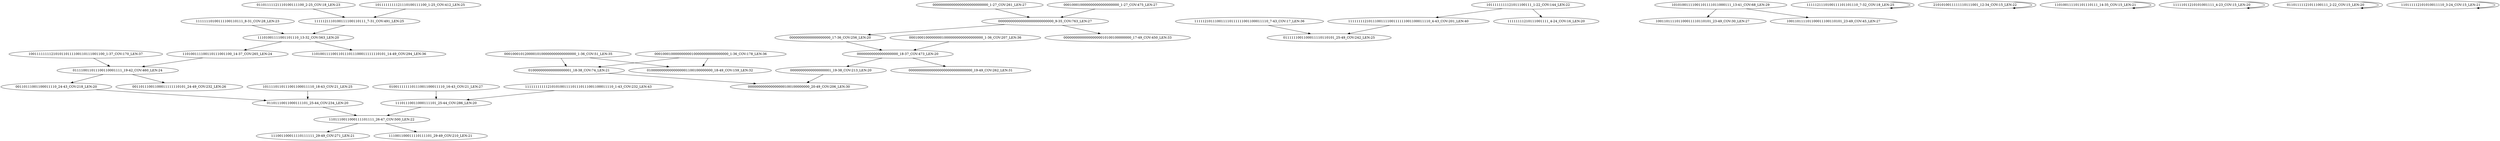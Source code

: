 digraph G {
    "11101110011000111101_25-44_COV:286_LEN:20" -> "1101110011000111101111_26-47_COV:500_LEN:22";
    "1001111111121010110111100110111001100_1-37_COV:170_LEN:37" -> "011110011011100110001111_19-42_COV:460_LEN:24";
    "000100010000000000100000000000000000_1-36_COV:178_LEN:36" -> "010000000000000000001_18-38_COV:74_LEN:21";
    "000100010000000000100000000000000000_1-36_COV:178_LEN:36" -> "01000000000000000001100100000000_18-49_COV:159_LEN:32";
    "011110011011100110001111_19-42_COV:460_LEN:24" -> "00110111001100011110_24-43_COV:218_LEN:20";
    "011110011011100110001111_19-42_COV:460_LEN:24" -> "00110111001100011111110101_24-49_COV:232_LEN:26";
    "000000000000000000000000000_1-27_COV:261_LEN:27" -> "000000000000000000000000000_9-35_COV:763_LEN:27";
    "1101110011000111101111_26-47_COV:500_LEN:22" -> "111001100011110111111_29-49_COV:271_LEN:21";
    "1101110011000111101111_26-47_COV:500_LEN:22" -> "111001100011110111101_29-49_COV:210_LEN:21";
    "1111111121011100111100111111001100011110_4-43_COV:201_LEN:40" -> "0111111001100011110110101_25-49_COV:242_LEN:25";
    "11111110100111100110111_8-31_COV:28_LEN:23" -> "11101001111001101110_13-32_COV:563_LEN:20";
    "10101001111001101111011000111_13-41_COV:68_LEN:29" -> "100110111101100011110110101_23-49_COV:30_LEN:27";
    "10101001111001101111011000111_13-41_COV:68_LEN:29" -> "100110111101100011100110101_23-49_COV:45_LEN:27";
    "111112101110011110111111001100011110_7-43_COV:17_LEN:36" -> "0111111001100011110110101_25-49_COV:242_LEN:25";
    "010011111110111001100011110_16-43_COV:21_LEN:27" -> "11101110011000111101_25-44_COV:286_LEN:20";
    "000100010000000000000000000_1-27_COV:475_LEN:27" -> "000000000000000000000000000_9-35_COV:763_LEN:27";
    "00010001012000010100000000000000000_1-36_COV:51_LEN:35" -> "010000000000000000001_18-38_COV:74_LEN:21";
    "00010001012000010100000000000000000_1-36_COV:51_LEN:35" -> "01000000000000000001100100000000_18-49_COV:159_LEN:32";
    "00110111001100011110_24-43_COV:218_LEN:20" -> "01101110011000111101_25-44_COV:234_LEN:20";
    "01101111121110100111100_2-25_COV:18_LEN:23" -> "1111121110100111100110111_7-31_COV:491_LEN:25";
    "010000000000000000001_18-38_COV:74_LEN:21" -> "000000000000000000100100000000_20-49_COV:206_LEN:30";
    "1111121110100111100110111_7-31_COV:491_LEN:25" -> "11101001111001101110_13-32_COV:563_LEN:20";
    "1111121110100111101101110_7-32_COV:18_LEN:25" -> "1111121110100111101101110_7-32_COV:18_LEN:25";
    "1011111111121011100111_1-22_COV:144_LEN:22" -> "11111111210111001111_4-24_COV:16_LEN:20";
    "1011111111121011100111_1-22_COV:144_LEN:22" -> "1111111121011100111100111111001100011110_4-43_COV:201_LEN:40";
    "1011110110111001100011110_18-43_COV:21_LEN:25" -> "01101110011000111101_25-44_COV:234_LEN:20";
    "1111111111121010100111101110111001100011110_1-43_COV:232_LEN:43" -> "11101110011000111101_25-44_COV:286_LEN:20";
    "2101010011111110111001_12-34_COV:15_LEN:22" -> "2101010011111110111001_12-34_COV:15_LEN:22";
    "110100111101101110111_14-35_COV:15_LEN:21" -> "110100111101101110111_14-35_COV:15_LEN:21";
    "1011111111121110100111100_1-25_COV:412_LEN:25" -> "1111121110100111100110111_7-31_COV:491_LEN:25";
    "000000000000000000000000000_9-35_COV:763_LEN:27" -> "000000000000000000010100100000000_17-49_COV:450_LEN:33";
    "000000000000000000000000000_9-35_COV:763_LEN:27" -> "00000000000000000000_17-36_COV:256_LEN:20";
    "000100010000000010000000000000000000_1-36_COV:207_LEN:36" -> "00000000000000000000_18-37_COV:473_LEN:20";
    "110100111100110111001100_14-37_COV:265_LEN:24" -> "011110011011100110001111_19-42_COV:460_LEN:24";
    "00000000000000000001_19-38_COV:213_LEN:20" -> "000000000000000000100100000000_20-49_COV:206_LEN:30";
    "00000000000000000000_17-36_COV:256_LEN:20" -> "00000000000000000000_18-37_COV:473_LEN:20";
    "11111011210101001111_4-23_COV:15_LEN:20" -> "11111011210101001111_4-23_COV:15_LEN:20";
    "01101110011000111101_25-44_COV:234_LEN:20" -> "1101110011000111101111_26-47_COV:500_LEN:22";
    "00000000000000000000_18-37_COV:473_LEN:20" -> "0000000000000000000000000000000_19-49_COV:262_LEN:31";
    "00000000000000000000_18-37_COV:473_LEN:20" -> "00000000000000000001_19-38_COV:213_LEN:20";
    "11101001111001101110_13-32_COV:563_LEN:20" -> "110100111100110111011100011111110101_14-49_COV:294_LEN:36";
    "11101001111001101110_13-32_COV:563_LEN:20" -> "110100111100110111001100_14-37_COV:265_LEN:24";
    "01101111121011100111_2-22_COV:15_LEN:20" -> "01101111121011100111_2-22_COV:15_LEN:20";
    "110111112101010011110_3-24_COV:15_LEN:21" -> "110111112101010011110_3-24_COV:15_LEN:21";
}
